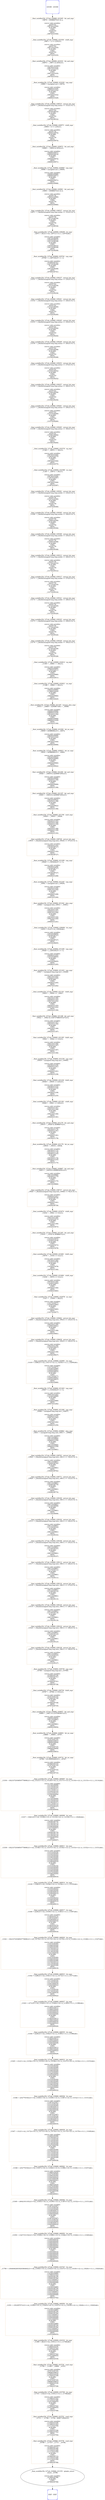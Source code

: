 digraph G {
0[color=blue,shape=Msquare,label="ENTRY - ENTRY"];
1[color=blue,shape=Msquare,label="EXIT - EXIT"];
2[color=burlywood,shape=box,label="__float_mule8m23b_127nih_430682_431045 - bit_and_expr\n_10874 = (8388607LLU) & a;\n\nsource code variables:\na(430752)\n_10874(431044)\nSCALARS:\nUSES:\na(430752)\nDEFS:\n_10874(431044)\n"];
3[color=burlywood,shape=box,label="__float_mule8m23b_127nih_430682_431036 - rshift_expr\n_10871 = a >> (23LLU);\n\nsource code variables:\na(430752)\n_10871(431035)\nSCALARS:\nUSES:\na(430752)\nDEFS:\n_10871(431035)\n"];
4[color=burlywood,shape=box,label="__float_mule8m23b_127nih_430682_431033 - bit_and_expr\n_10870 = _10871 & (255LLU);\n\nsource code variables:\n_10870(431032)\n_10871(431035)\nSCALARS:\nUSES:\n_10871(431035)\nDEFS:\n_10870(431032)\n"];
5[color=burlywood,shape=box,label="__float_mule8m23b_127nih_430682_431030 - nop_expr\n_10869 = (unsigned int) (_10870);\n\nsource code variables:\n_10869(431029)\n_10870(431032)\nSCALARS:\nUSES:\n_10870(431032)\nDEFS:\n_10869(431029)\n"];
6[color=burlywood,shape=box,label="__float_mule8m23b_127nih_430682_438533 - extract_bit_expr\n_12970 = (_Bool)(((unsigned long long int)(a) >> 31LLU) & 1);\n\nsource code variables:\na(430752)\n_12970(438532)\nSCALARS:\nUSES:\na(430752)\nDEFS:\n_12970(438532)\n"];
7[color=burlywood,shape=box,label="__float_mule8m23b_127nih_430682_430975 - rshift_expr\n_10850 = b >> (23LLU);\n\nsource code variables:\nb(430779)\n_10850(430974)\nSCALARS:\nUSES:\nb(430779)\nDEFS:\n_10850(430974)\n"];
8[color=burlywood,shape=box,label="__float_mule8m23b_127nih_430682_430972 - bit_and_expr\n_10849 = _10850 & (255LLU);\n\nsource code variables:\n_10849(430971)\n_10850(430974)\nSCALARS:\nUSES:\n_10850(430974)\nDEFS:\n_10849(430971)\n"];
9[color=burlywood,shape=box,label="__float_mule8m23b_127nih_430682_430969 - nop_expr\n_10848 = (unsigned int) (_10849);\n\nsource code variables:\n_10848(430968)\n_10849(430971)\nSCALARS:\nUSES:\n_10849(430971)\nDEFS:\n_10848(430968)\n"];
10[color=burlywood,shape=box,label="__float_mule8m23b_127nih_430682_430961 - bit_and_expr\n_10845 = (8388607LLU) & b;\n\nsource code variables:\nb(430779)\n_10845(430960)\nSCALARS:\nUSES:\nb(430779)\nDEFS:\n_10845(430960)\n"];
11[color=burlywood,shape=box,label="__float_mule8m23b_127nih_430682_438537 - extract_bit_expr\n_12971 = (_Bool)(((unsigned long long int)(b) >> 31LLU) & 1);\n\nsource code variables:\nb(430779)\n_12971(438536)\nSCALARS:\nUSES:\nb(430779)\nDEFS:\n_12971(438536)\n"];
12[color=burlywood,shape=box,label="__float_mule8m23b_127nih_430682_438209 - lut_expr\n_12873 = (6LLU>>(((_12971)<<1) | (_12970)))&1;\n\nsource code variables:\n_12873(438208)\n_12970(438532)\n_12971(438536)\nSCALARS:\nUSES:\n_12970(438532)\n_12971(438536)\nDEFS:\n_12873(438208)\n"];
13[color=burlywood,shape=box,label="__float_mule8m23b_127nih_430682_430742 - nop_expr\n_10769 = (_12873)%(1U << 1);\n\nsource code variables:\n_10769(430741)\n_12873(438208)\nSCALARS:\nUSES:\n_12873(438208)\nDEFS:\n_10769(430741)\n"];
14[color=burlywood,shape=box,label="__float_mule8m23b_127nih_430682_439237 - extract_bit_expr\n_13151 = (_Bool)(((unsigned long long int)(a) >> 23LLU) & 1);\n\nsource code variables:\na(430752)\n_13151(439236)\nSCALARS:\nUSES:\na(430752)\nDEFS:\n_13151(439236)\n"];
15[color=burlywood,shape=box,label="__float_mule8m23b_127nih_430682_439241 - extract_bit_expr\n_13152 = (_Bool)(((unsigned long long int)(a) >> 24LLU) & 1);\n\nsource code variables:\na(430752)\n_13152(439240)\nSCALARS:\nUSES:\na(430752)\nDEFS:\n_13152(439240)\n"];
16[color=burlywood,shape=box,label="__float_mule8m23b_127nih_430682_439245 - extract_bit_expr\n_13153 = (_Bool)(((unsigned long long int)(a) >> 25LLU) & 1);\n\nsource code variables:\na(430752)\n_13153(439244)\nSCALARS:\nUSES:\na(430752)\nDEFS:\n_13153(439244)\n"];
17[color=burlywood,shape=box,label="__float_mule8m23b_127nih_430682_439249 - extract_bit_expr\n_13154 = (_Bool)(((unsigned long long int)(a) >> 26LLU) & 1);\n\nsource code variables:\na(430752)\n_13154(439248)\nSCALARS:\nUSES:\na(430752)\nDEFS:\n_13154(439248)\n"];
18[color=burlywood,shape=box,label="__float_mule8m23b_127nih_430682_439253 - extract_bit_expr\n_13155 = (_Bool)(((unsigned long long int)(a) >> 27LLU) & 1);\n\nsource code variables:\na(430752)\n_13155(439252)\nSCALARS:\nUSES:\na(430752)\nDEFS:\n_13155(439252)\n"];
19[color=burlywood,shape=box,label="__float_mule8m23b_127nih_430682_439257 - extract_bit_expr\n_13156 = (_Bool)(((unsigned long long int)(a) >> 28LLU) & 1);\n\nsource code variables:\na(430752)\n_13156(439256)\nSCALARS:\nUSES:\na(430752)\nDEFS:\n_13156(439256)\n"];
20[color=burlywood,shape=box,label="__float_mule8m23b_127nih_430682_439261 - extract_bit_expr\n_13157 = (_Bool)(((unsigned long long int)(a) >> 29LLU) & 1);\n\nsource code variables:\na(430752)\n_13157(439260)\nSCALARS:\nUSES:\na(430752)\nDEFS:\n_13157(439260)\n"];
21[color=burlywood,shape=box,label="__float_mule8m23b_127nih_430682_439265 - extract_bit_expr\n_13158 = (_Bool)(((unsigned long long int)(a) >> 30LLU) & 1);\n\nsource code variables:\na(430752)\n_13158(439264)\nSCALARS:\nUSES:\na(430752)\nDEFS:\n_13158(439264)\n"];
22[color=burlywood,shape=box,label="__float_mule8m23b_127nih_430682_432576 - eq_expr\n_11383 = _10874 == (0LLU);\n\nsource code variables:\n_10874(431044)\n_11383(432575)\nSCALARS:\nUSES:\n_10874(431044)\nDEFS:\n_11383(432575)\n"];
23[color=burlywood,shape=box,label="__float_mule8m23b_127nih_430682_432588 - ne_expr\n_11387 = _10874 != (0LLU);\n\nsource code variables:\n_10874(431044)\n_11387(432587)\nSCALARS:\nUSES:\n_10874(431044)\nDEFS:\n_11387(432587)\n"];
24[color=burlywood,shape=box,label="__float_mule8m23b_127nih_430682_439301 - extract_bit_expr\n_13167 = (_Bool)(((unsigned long long int)(b) >> 23LLU) & 1);\n\nsource code variables:\nb(430779)\n_13167(439300)\nSCALARS:\nUSES:\nb(430779)\nDEFS:\n_13167(439300)\n"];
25[color=burlywood,shape=box,label="__float_mule8m23b_127nih_430682_439305 - extract_bit_expr\n_13168 = (_Bool)(((unsigned long long int)(b) >> 24LLU) & 1);\n\nsource code variables:\nb(430779)\n_13168(439304)\nSCALARS:\nUSES:\nb(430779)\nDEFS:\n_13168(439304)\n"];
26[color=burlywood,shape=box,label="__float_mule8m23b_127nih_430682_439309 - extract_bit_expr\n_13169 = (_Bool)(((unsigned long long int)(b) >> 25LLU) & 1);\n\nsource code variables:\nb(430779)\n_13169(439308)\nSCALARS:\nUSES:\nb(430779)\nDEFS:\n_13169(439308)\n"];
27[color=burlywood,shape=box,label="__float_mule8m23b_127nih_430682_439313 - extract_bit_expr\n_13170 = (_Bool)(((unsigned long long int)(b) >> 26LLU) & 1);\n\nsource code variables:\nb(430779)\n_13170(439312)\nSCALARS:\nUSES:\nb(430779)\nDEFS:\n_13170(439312)\n"];
28[color=burlywood,shape=box,label="__float_mule8m23b_127nih_430682_439317 - extract_bit_expr\n_13171 = (_Bool)(((unsigned long long int)(b) >> 27LLU) & 1);\n\nsource code variables:\nb(430779)\n_13171(439316)\nSCALARS:\nUSES:\nb(430779)\nDEFS:\n_13171(439316)\n"];
29[color=burlywood,shape=box,label="__float_mule8m23b_127nih_430682_439321 - extract_bit_expr\n_13172 = (_Bool)(((unsigned long long int)(b) >> 28LLU) & 1);\n\nsource code variables:\nb(430779)\n_13172(439320)\nSCALARS:\nUSES:\nb(430779)\nDEFS:\n_13172(439320)\n"];
30[color=burlywood,shape=box,label="__float_mule8m23b_127nih_430682_439325 - extract_bit_expr\n_13173 = (_Bool)(((unsigned long long int)(b) >> 29LLU) & 1);\n\nsource code variables:\nb(430779)\n_13173(439324)\nSCALARS:\nUSES:\nb(430779)\nDEFS:\n_13173(439324)\n"];
31[color=burlywood,shape=box,label="__float_mule8m23b_127nih_430682_439329 - extract_bit_expr\n_13174 = (_Bool)(((unsigned long long int)(b) >> 30LLU) & 1);\n\nsource code variables:\nb(430779)\n_13174(439328)\nSCALARS:\nUSES:\nb(430779)\nDEFS:\n_13174(439328)\n"];
32[color=burlywood,shape=box,label="__float_mule8m23b_127nih_430682_432612 - eq_expr\n_11395 = _10845 == (0LLU);\n\nsource code variables:\n_10845(430960)\n_11395(432611)\nSCALARS:\nUSES:\n_10845(430960)\nDEFS:\n_11395(432611)\n"];
33[color=burlywood,shape=box,label="__float_mule8m23b_127nih_430682_432621 - ne_expr\n_11398 = _10845 != (0LLU);\n\nsource code variables:\n_10845(430960)\n_11398(432620)\nSCALARS:\nUSES:\n_10845(430960)\nDEFS:\n_11398(432620)\n"];
34[color=burlywood,shape=box,label="__float_mule8m23b_127nih_430682_431165 - ternary_plus_expr\n_10914 = _10869 + 4294967169u + _10848;\n\nsource code variables:\n_10848(430968)\n_10869(431029)\n_10914(431164)\nSCALARS:\nUSES:\n_10848(430968)\n_10869(431029)\nDEFS:\n_10914(431164)\n"];
35[color=burlywood,shape=box,label="__float_mule8m23b_127nih_430682_431000 - bit_ior_expr\n_10859 = (8388608LLU) | _10874;\n\nsource code variables:\n_10859(430999)\n_10874(431044)\nSCALARS:\nUSES:\n_10874(431044)\nDEFS:\n_10859(430999)\n"];
36[color=burlywood,shape=box,label="__float_mule8m23b_127nih_430682_430923 - bit_ior_expr\n_10832 = (8388608LLU) | _10845;\n\nsource code variables:\n_10832(430922)\n_10845(430960)\nSCALARS:\nUSES:\n_10845(430960)\nDEFS:\n_10832(430922)\n"];
37[color=burlywood,shape=box,label="__float_mule8m23b_127nih_430682_431200 - bit_and_expr\n_10926 = _10859 & (4294967295LLU);\n\nsource code variables:\n_10859(430999)\n_10926(431199)\nSCALARS:\nUSES:\n_10859(430999)\nDEFS:\n_10926(431199)\n"];
38[color=burlywood,shape=box,label="__float_mule8m23b_127nih_430682_431197 - bit_and_expr\n_10925 = _10832 & (4294967295LLU);\n\nsource code variables:\n_10832(430922)\n_10925(431196)\nSCALARS:\nUSES:\n_10832(430922)\nDEFS:\n_10925(431196)\n"];
39[color=burlywood,shape=box,label="__float_mule8m23b_127nih_430682_431194 - mult_expr\n_10924 = _10925 * _10926;\n\nsource code variables:\n_10924(431193)\n_10925(431196)\n_10926(431199)\nSCALARS:\nUSES:\n_10925(431196)\n_10926(431199)\nDEFS:\n_10924(431193)\n"];
40[color=burlywood,shape=box,label="__float_mule8m23b_127nih_430682_438728 - extract_bit_expr\n_13018 = (_Bool)(((unsigned long long int)(_10924) >> 47LLU) & 1);\n\nsource code variables:\n_10924(431193)\n_13018(438727)\nSCALARS:\nUSES:\n_10924(431193)\nDEFS:\n_13018(438727)\n"];
41[color=burlywood,shape=box,label="__float_mule8m23b_127nih_430682_431209 - nop_expr\n_10929 = (_13018)%(1U << 1);\n\nsource code variables:\n_10929(431208)\n_13018(438727)\nSCALARS:\nUSES:\n_13018(438727)\nDEFS:\n_10929(431208)\n"];
42[color=burlywood,shape=box,label="__float_mule8m23b_127nih_430682_431245 - nop_expr\n_10941 = (unsigned int) (_10929);\n\nsource code variables:\n_10929(431208)\n_10941(431244)\nSCALARS:\nUSES:\n_10929(431208)\nDEFS:\n_10941(431244)\n"];
43[color=burlywood,shape=box,label="__float_mule8m23b_127nih_430682_431242 - plus_expr\n_10940 = (unsigned int)(_10914 + _10941);\n\nsource code variables:\n_10914(431164)\n_10940(431241)\n_10941(431244)\nSCALARS:\nUSES:\n_10914(431164)\n_10941(431244)\nDEFS:\n_10940(431241)\n"];
44[color=burlywood,shape=box,label="__float_mule8m23b_127nih_430682_438406 - lut_expr\n_12933 = (1LLU>>((_13018)))&1;\n\nsource code variables:\n_12933(438405)\n_13018(438727)\nSCALARS:\nUSES:\n_13018(438727)\nDEFS:\n_12933(438405)\n"];
45[color=burlywood,shape=box,label="__float_mule8m23b_127nih_430682_431206 - nop_expr\n_10928 = (_12933)%(1U << 1);\n\nsource code variables:\n_10928(431205)\n_12933(438405)\nSCALARS:\nUSES:\n_12933(438405)\nDEFS:\n_10928(431205)\n"];
46[color=burlywood,shape=box,label="__float_mule8m23b_127nih_430682_431203 - nop_expr\n_10927 = (unsigned long long int) (_10928);\n\nsource code variables:\n_10927(431202)\n_10928(431205)\nSCALARS:\nUSES:\n_10928(431205)\nDEFS:\n_10927(431202)\n"];
47[color=burlywood,shape=box,label="__float_mule8m23b_127nih_430682_431191 - lshift_expr\n_10923 = _10924 << _10927;\n\nsource code variables:\n_10923(431190)\n_10924(431193)\n_10927(431202)\nSCALARS:\nUSES:\n_10924(431193)\n_10927(431202)\nDEFS:\n_10923(431190)\n"];
48[color=burlywood,shape=box,label="__float_mule8m23b_127nih_430682_431188 - bit_and_expr\n_10922 = _10923 & (140737488355327LLU);\n\nsource code variables:\n_10922(431187)\n_10923(431190)\nSCALARS:\nUSES:\n_10923(431190)\nDEFS:\n_10922(431187)\n"];
49[color=burlywood,shape=box,label="__float_mule8m23b_127nih_430682_431185 - lshift_expr\n_10921 = _10922 << (1LLU);\n\nsource code variables:\n_10921(431184)\n_10922(431187)\nSCALARS:\nUSES:\n_10922(431187)\nDEFS:\n_10921(431184)\n"];
50[color=burlywood,shape=box,label="__float_mule8m23b_127nih_430682_431239 - nop_expr\n_10939 = (unsigned long long int) (_10940);\n\nsource code variables:\n_10939(431238)\n_10940(431241)\nSCALARS:\nUSES:\n_10940(431241)\nDEFS:\n_10939(431238)\n"];
51[color=burlywood,shape=box,label="__float_mule8m23b_127nih_430682_431236 - lshift_expr\n_10938 = _10939 << (23LLU);\n\nsource code variables:\n_10938(431235)\n_10939(431238)\nSCALARS:\nUSES:\n_10939(431238)\nDEFS:\n_10938(431235)\n"];
52[color=burlywood,shape=box,label="__float_mule8m23b_127nih_430682_431182 - rshift_expr\n_10920 = _10921 >> (25LLU);\n\nsource code variables:\n_10920(431181)\n_10921(431184)\nSCALARS:\nUSES:\n_10921(431184)\nDEFS:\n_10920(431181)\n"];
53[color=burlywood,shape=box,label="__float_mule8m23b_127nih_430682_431179 - bit_and_expr\n_10919 = _10920 & (8388607LLU);\n\nsource code variables:\n_10919(431178)\n_10920(431181)\nSCALARS:\nUSES:\n_10920(431181)\nDEFS:\n_10919(431178)\n"];
54[color=burlywood,shape=box,label="__float_mule8m23b_127nih_430682_431176 - bit_ior_expr\n_10918 = _10919 | _10938;\n\nsource code variables:\n_10918(431175)\n_10919(431178)\n_10938(431235)\nSCALARS:\nUSES:\n_10919(431178)\n_10938(431235)\nDEFS:\n_10918(431175)\n"];
55[color=burlywood,shape=box,label="__float_mule8m23b_127nih_430682_430867 - bit_and_expr\n_10813 = _10918 & (8589934591LLU);\n\nsource code variables:\n_10813(430866)\n_10918(431175)\nSCALARS:\nUSES:\n_10918(431175)\nDEFS:\n_10813(430866)\n"];
56[color=burlywood,shape=box,label="__float_mule8m23b_127nih_430682_438737 - extract_bit_expr\n_13020 = (_Bool)(((unsigned long long int)(_10940) >> 9LLU) & 1);\n\nsource code variables:\n_10940(431241)\n_13020(438736)\nSCALARS:\nUSES:\n_10940(431241)\nDEFS:\n_13020(438736)\n"];
57[color=burlywood,shape=box,label="__float_mule8m23b_127nih_430682_433474 - rshift_expr\n_11632 = _10921 >> (1LLU);\n\nsource code variables:\n_10921(431184)\n_11632(433473)\nSCALARS:\nUSES:\n_10921(431184)\nDEFS:\n_11632(433473)\n"];
58[color=burlywood,shape=box,label="__float_mule8m23b_127nih_430682_431345 - bit_and_expr\n_11634 = _11632 & (8388607LLU);\n\nsource code variables:\n_11632(433473)\n_11634(433478)\nSCALARS:\nUSES:\n_11632(433473)\nDEFS:\n_11634(433478)\n"];
59[color=burlywood,shape=box,label="__float_mule8m23b_127nih_430682_433481 - lshift_expr\n_10976 = _11634 << (1LLU);\n\nsource code variables:\n_10976(431344)\n_11634(433478)\nSCALARS:\nUSES:\n_11634(433478)\nDEFS:\n_10976(431344)\n"];
60[color=burlywood,shape=box,label="__float_mule8m23b_127nih_430682_433484 - rshift_expr\n_11636 = _10976 >> (1LLU);\n\nsource code variables:\n_10976(431344)\n_11636(433483)\nSCALARS:\nUSES:\n_10976(431344)\nDEFS:\n_11636(433483)\n"];
61[color=burlywood,shape=box,label="__float_mule8m23b_127nih_430682_432678 - ne_expr\n_11417 = _11636 != (0LLU);\n\nsource code variables:\n_11417(432677)\n_11636(433483)\nSCALARS:\nUSES:\n_11636(433483)\nDEFS:\n_11417(432677)\n"];
62[color=burlywood,shape=box,label="__float_mule8m23b_127nih_430682_439462 - extract_bit_expr\n_13209 = (_Bool)(((unsigned long long int)(_10923) >> 23LLU) & 1);\n\nsource code variables:\n_10923(431190)\n_13209(439461)\nSCALARS:\nUSES:\n_10923(431190)\nDEFS:\n_13209(439461)\n"];
63[color=burlywood,shape=box,label="__float_mule8m23b_127nih_430682_439638 - extract_bit_expr\n_13254 = (_Bool)(((unsigned long long int)(_10923) >> 24LLU) & 1);\n\nsource code variables:\n_10923(431190)\n_13254(439637)\nSCALARS:\nUSES:\n_10923(431190)\nDEFS:\n_13254(439637)\n"];
64[color=burlywood,shape=box,label="__float_mule8m23b_127nih_430682_432681 - lut_expr\n_11418 = (168LLU>>(((_11417)<<2) | ((_13254)<<1) | (_13209)))&1;\n\nsource code variables:\n_11417(432677)\n_11418(432680)\n_13209(439461)\n_13254(439637)\nSCALARS:\nUSES:\n_11417(432677)\n_13209(439461)\n_13254(439637)\nDEFS:\n_11418(432680)\n"];
65[color=burlywood,shape=box,label="__float_mule8m23b_127nih_430682_431263 - nop_expr\n_10947 = (_11418)%(1U << 1);\n\nsource code variables:\n_10947(431262)\n_11418(432680)\nSCALARS:\nUSES:\n_11418(432680)\nDEFS:\n_10947(431262)\n"];
66[color=burlywood,shape=box,label="__float_mule8m23b_127nih_430682_431260 - nop_expr\n_10946 = (unsigned long long int) (_10947);\n\nsource code variables:\n_10946(431259)\n_10947(431262)\nSCALARS:\nUSES:\n_10947(431262)\nDEFS:\n_10946(431259)\n"];
67[color=burlywood,shape=box,label="__float_mule8m23b_127nih_430682_430862 - plus_expr\n_10811 = (unsigned long long int)(_10813 + _10946);\n\nsource code variables:\n_10811(430861)\n_10813(430866)\n_10946(431259)\nSCALARS:\nUSES:\n_10813(430866)\n_10946(431259)\nDEFS:\n_10811(430861)\n"];
68[color=burlywood,shape=box,label="__float_mule8m23b_127nih_430682_438763 - extract_bit_expr\n_13026 = (_Bool)(((unsigned long long int)(_10811) >> 32LLU) & 1);\n\nsource code variables:\n_10811(430861)\n_13026(438762)\nSCALARS:\nUSES:\n_10811(430861)\nDEFS:\n_13026(438762)\n"];
69[color=burlywood,shape=box,label="__float_mule8m23b_127nih_430682_438771 - extract_bit_expr\n_13028 = (_Bool)(((unsigned long long int)(_10811) >> 31LLU) & 1);\n\nsource code variables:\n_10811(430861)\n_13028(438770)\nSCALARS:\nUSES:\n_10811(430861)\nDEFS:\n_13028(438770)\n"];
70[color=burlywood,shape=box,label="__float_mule8m23b_127nih_430682_439100 - extract_bit_expr\n_13114 = (_Bool)(((unsigned long long int)(_10811) >> 23LLU) & 1);\n\nsource code variables:\n_10811(430861)\n_13114(439099)\nSCALARS:\nUSES:\n_10811(430861)\nDEFS:\n_13114(439099)\n"];
71[color=burlywood,shape=box,label="__float_mule8m23b_127nih_430682_439104 - extract_bit_expr\n_13115 = (_Bool)(((unsigned long long int)(_10811) >> 24LLU) & 1);\n\nsource code variables:\n_10811(430861)\n_13115(439103)\nSCALARS:\nUSES:\n_10811(430861)\nDEFS:\n_13115(439103)\n"];
72[color=burlywood,shape=box,label="__float_mule8m23b_127nih_430682_439108 - extract_bit_expr\n_13116 = (_Bool)(((unsigned long long int)(_10811) >> 25LLU) & 1);\n\nsource code variables:\n_10811(430861)\n_13116(439107)\nSCALARS:\nUSES:\n_10811(430861)\nDEFS:\n_13116(439107)\n"];
73[color=burlywood,shape=box,label="__float_mule8m23b_127nih_430682_439112 - extract_bit_expr\n_13117 = (_Bool)(((unsigned long long int)(_10811) >> 26LLU) & 1);\n\nsource code variables:\n_10811(430861)\n_13117(439111)\nSCALARS:\nUSES:\n_10811(430861)\nDEFS:\n_13117(439111)\n"];
74[color=burlywood,shape=box,label="__float_mule8m23b_127nih_430682_439116 - extract_bit_expr\n_13118 = (_Bool)(((unsigned long long int)(_10811) >> 27LLU) & 1);\n\nsource code variables:\n_10811(430861)\n_13118(439115)\nSCALARS:\nUSES:\n_10811(430861)\nDEFS:\n_13118(439115)\n"];
75[color=burlywood,shape=box,label="__float_mule8m23b_127nih_430682_439120 - extract_bit_expr\n_13119 = (_Bool)(((unsigned long long int)(_10811) >> 28LLU) & 1);\n\nsource code variables:\n_10811(430861)\n_13119(439119)\nSCALARS:\nUSES:\n_10811(430861)\nDEFS:\n_13119(439119)\n"];
76[color=burlywood,shape=box,label="__float_mule8m23b_127nih_430682_439124 - extract_bit_expr\n_13120 = (_Bool)(((unsigned long long int)(_10811) >> 29LLU) & 1);\n\nsource code variables:\n_10811(430861)\n_13120(439123)\nSCALARS:\nUSES:\n_10811(430861)\nDEFS:\n_13120(439123)\n"];
77[color=burlywood,shape=box,label="__float_mule8m23b_127nih_430682_439128 - extract_bit_expr\n_13121 = (_Bool)(((unsigned long long int)(_10811) >> 30LLU) & 1);\n\nsource code variables:\n_10811(430861)\n_13121(439127)\nSCALARS:\nUSES:\n_10811(430861)\nDEFS:\n_13121(439127)\n"];
78[color=burlywood,shape=box,label="__float_mule8m23b_127nih_430682_430739 - nop_expr\n_10768 = (unsigned long long int) (_10769);\n\nsource code variables:\n_10768(430738)\n_10769(430741)\nSCALARS:\nUSES:\n_10769(430741)\nDEFS:\n_10768(430738)\n"];
79[color=burlywood,shape=box,label="__float_mule8m23b_127nih_430682_430736 - lshift_expr\n_10767 = _10768 << (31LLU);\n\nsource code variables:\n_10767(430735)\n_10768(430738)\nSCALARS:\nUSES:\n_10768(430738)\nDEFS:\n_10767(430735)\n"];
80[color=burlywood,shape=box,label="__float_mule8m23b_127nih_430682_430857 - bit_and_expr\n_10809 = _10811 & (2147483647LLU);\n\nsource code variables:\n_10809(430856)\n_10811(430861)\nSCALARS:\nUSES:\n_10811(430861)\nDEFS:\n_10809(430856)\n"];
81[color=burlywood,shape=box,label="__float_mule8m23b_127nih_430682_430854 - bit_ior_expr\n_10808 = _10809 | _10767;\n\nsource code variables:\n_10767(430735)\n_10808(430853)\n_10809(430856)\nSCALARS:\nUSES:\n_10767(430735)\n_10809(430856)\nDEFS:\n_10808(430853)\n"];
82[color=burlywood,shape=box,label="__float_mule8m23b_127nih_430682_430732 - bit_ior_expr\n_10766 = (2139095040LLU) | _10767;\n\nsource code variables:\n_10766(430733)\n_10767(430735)\nSCALARS:\nUSES:\n_10767(430735)\nDEFS:\n_10766(430733)\n"];
83[color=burlywood,shape=box,label="__float_mule8m23b_127nih_430682_440005 - lut_expr\n_13336 = (9223372036854775808LLU>>(((_13121)<<5) | ((_13120)<<4) | ((_13117)<<3) | ((_13116)<<2) | ((_13115)<<1) | (_13114)))&1;\n\nsource code variables:\n_13114(439099)\n_13115(439103)\n_13116(439107)\n_13117(439111)\n_13120(439123)\n_13121(439127)\n_13336(440004)\nSCALARS:\nUSES:\n_13114(439099)\n_13115(439103)\n_13116(439107)\n_13117(439111)\n_13120(439123)\n_13121(439127)\nDEFS:\n_13336(440004)\n"];
84[color=burlywood,shape=box,label="__float_mule8m23b_127nih_430682_440008 - lut_expr\n_13337 = (5461LLU>>(((_13336)<<3) | ((_13119)<<2) | ((_13118)<<1) | (_13028)))&1;\n\nsource code variables:\n_13028(438770)\n_13118(439115)\n_13119(439119)\n_13336(440004)\n_13337(440007)\nSCALARS:\nUSES:\n_13028(438770)\n_13118(439115)\n_13119(439119)\n_13336(440004)\nDEFS:\n_13337(440007)\n"];
85[color=burlywood,shape=box,label="__float_mule8m23b_127nih_430682_440011 - lut_expr\n_13338 = (9223372036854775808LLU>>(((_13158)<<5) | ((_13157)<<4) | ((_13154)<<3) | ((_13153)<<2) | ((_13152)<<1) | (_13151)))&1;\n\nsource code variables:\n_13151(439236)\n_13152(439240)\n_13153(439244)\n_13154(439248)\n_13157(439260)\n_13158(439264)\n_13338(440010)\nSCALARS:\nUSES:\n_13151(439236)\n_13152(439240)\n_13153(439244)\n_13154(439248)\n_13157(439260)\n_13158(439264)\nDEFS:\n_13338(440010)\n"];
86[color=burlywood,shape=box,label="__float_mule8m23b_127nih_430682_440014 - lut_expr\n_13339 = (128LLU>>(((_13338)<<2) | ((_13156)<<1) | (_13155)))&1;\n\nsource code variables:\n_13155(439252)\n_13156(439256)\n_13338(440010)\n_13339(440013)\nSCALARS:\nUSES:\n_13155(439252)\n_13156(439256)\n_13338(440010)\nDEFS:\n_13339(440013)\n"];
87[color=burlywood,shape=box,label="__float_mule8m23b_127nih_430682_440017 - lut_expr\n_13340 = (224LLU>>(((_13339)<<2) | ((_11383)<<1) | (_11387)))&1;\n\nsource code variables:\n_11383(432575)\n_11387(432587)\n_13339(440013)\n_13340(440016)\nSCALARS:\nUSES:\n_11383(432575)\n_11387(432587)\n_13339(440013)\nDEFS:\n_13340(440016)\n"];
88[color=burlywood,shape=box,label="__float_mule8m23b_127nih_430682_440020 - lut_expr\n_13341 = (9223372036854775808LLU>>(((_13174)<<5) | ((_13173)<<4) | ((_13170)<<3) | ((_13169)<<2) | ((_13168)<<1) | (_13167)))&1;\n\nsource code variables:\n_13167(439300)\n_13168(439304)\n_13169(439308)\n_13170(439312)\n_13173(439324)\n_13174(439328)\n_13341(440019)\nSCALARS:\nUSES:\n_13167(439300)\n_13168(439304)\n_13169(439308)\n_13170(439312)\n_13173(439324)\n_13174(439328)\nDEFS:\n_13341(440019)\n"];
89[color=burlywood,shape=box,label="__float_mule8m23b_127nih_430682_440023 - lut_expr\n_13342 = (128LLU>>(((_13341)<<2) | ((_13172)<<1) | (_13171)))&1;\n\nsource code variables:\n_13171(439316)\n_13172(439320)\n_13341(440019)\n_13342(440022)\nSCALARS:\nUSES:\n_13171(439316)\n_13172(439320)\n_13341(440019)\nDEFS:\n_13342(440022)\n"];
90[color=burlywood,shape=box,label="__float_mule8m23b_127nih_430682_440027 - lut_expr\n_13343 = (271LLU>>(((_13342)<<3) | ((_13340)<<2) | ((_11395)<<1) | (_11398)))&1;\n\nsource code variables:\n_11395(432611)\n_11398(432620)\n_13340(440016)\n_13342(440022)\n_13343(440026)\nSCALARS:\nUSES:\n_11395(432611)\n_11398(432620)\n_13340(440016)\n_13342(440022)\nDEFS:\n_13343(440026)\n"];
91[color=burlywood,shape=box,label="__float_mule8m23b_127nih_430682_440030 - lut_expr\n_13344 = (224LLU>>(((_13342)<<2) | ((_11395)<<1) | (_11398)))&1;\n\nsource code variables:\n_11395(432611)\n_11398(432620)\n_13342(440022)\n_13344(440029)\nSCALARS:\nUSES:\n_11395(432611)\n_11398(432620)\n_13342(440022)\nDEFS:\n_13344(440029)\n"];
92[color=burlywood,shape=box,label="__float_mule8m23b_127nih_430682_440033 - lut_expr\n_13345 = (1LLU>>(((_13156)<<5) | ((_13155)<<4) | ((_13158)<<3) | ((_13157)<<2) | ((_13154)<<1) | (_13153)))&1;\n\nsource code variables:\n_13153(439244)\n_13154(439248)\n_13155(439252)\n_13156(439256)\n_13157(439260)\n_13158(439264)\n_13345(440032)\nSCALARS:\nUSES:\n_13153(439244)\n_13154(439248)\n_13155(439252)\n_13156(439256)\n_13157(439260)\n_13158(439264)\nDEFS:\n_13345(440032)\n"];
93[color=burlywood,shape=box,label="__float_mule8m23b_127nih_430682_440036 - lut_expr\n_13346 = (252776192LLU>>(((_13345)<<4) | ((_13339)<<3) | ((_11387)<<2) | ((_13152)<<1) | (_13151)))&1;\n\nsource code variables:\n_11387(432587)\n_13151(439236)\n_13152(439240)\n_13339(440013)\n_13345(440032)\n_13346(440035)\nSCALARS:\nUSES:\n_11387(432587)\n_13151(439236)\n_13152(439240)\n_13339(440013)\n_13345(440032)\nDEFS:\n_13346(440035)\n"];
94[color=burlywood,shape=box,label="__float_mule8m23b_127nih_430682_440039 - lut_expr\n_13347 = (1LLU>>(((_13172)<<5) | ((_13171)<<4) | ((_13174)<<3) | ((_13173)<<2) | ((_13170)<<1) | (_13169)))&1;\n\nsource code variables:\n_13169(439308)\n_13170(439312)\n_13171(439316)\n_13172(439320)\n_13173(439324)\n_13174(439328)\n_13347(440038)\nSCALARS:\nUSES:\n_13169(439308)\n_13170(439312)\n_13171(439316)\n_13172(439320)\n_13173(439324)\n_13174(439328)\nDEFS:\n_13347(440038)\n"];
95[color=burlywood,shape=box,label="__float_mule8m23b_127nih_430682_440042 - lut_expr\n_13348 = (252776192LLU>>(((_13347)<<4) | ((_13342)<<3) | ((_11398)<<2) | ((_13168)<<1) | (_13167)))&1;\n\nsource code variables:\n_11398(432620)\n_13167(439300)\n_13168(439304)\n_13342(440022)\n_13347(440038)\n_13348(440041)\nSCALARS:\nUSES:\n_11398(432620)\n_13167(439300)\n_13168(439304)\n_13342(440022)\n_13347(440038)\nDEFS:\n_13348(440041)\n"];
96[color=burlywood,shape=box,label="__float_mule8m23b_127nih_430682_440046 - lut_expr\n_13349 = (4042191103LLU>>(((_13345)<<4) | ((_13339)<<3) | ((_11387)<<2) | ((_13152)<<1) | (_13151)))&1;\n\nsource code variables:\n_11387(432587)\n_13151(439236)\n_13152(439240)\n_13339(440013)\n_13345(440032)\n_13349(440045)\nSCALARS:\nUSES:\n_11387(432587)\n_13151(439236)\n_13152(439240)\n_13339(440013)\n_13345(440032)\nDEFS:\n_13349(440045)\n"];
97[color=burlywood,shape=box,label="__float_mule8m23b_127nih_430682_440050 - lut_expr\n_13350 = (1427151152LLU>>(((_13349)<<4) | ((_13348)<<3) | ((_13346)<<2) | ((_13344)<<1) | (_13340)))&1;\n\nsource code variables:\n_13340(440016)\n_13344(440029)\n_13346(440035)\n_13348(440041)\n_13349(440045)\n_13350(440049)\nSCALARS:\nUSES:\n_13340(440016)\n_13344(440029)\n_13346(440035)\n_13348(440041)\n_13349(440045)\nDEFS:\n_13350(440049)\n"];
98[color=burlywood,shape=box,label="__float_mule8m23b_127nih_430682_433743 - lut_expr\n_11708 = (18446462603026366464LLU>>(((_13350)<<5) | ((_13343)<<4) | ((_13337)<<3) | ((_11418)<<2) | ((_13026)<<1) | (_13020)))&1;\n\nsource code variables:\n_11418(432680)\n_11708(433742)\n_13020(438736)\n_13026(438762)\n_13337(440007)\n_13343(440026)\n_13350(440049)\nSCALARS:\nUSES:\n_11418(432680)\n_13020(438736)\n_13026(438762)\n_13337(440007)\n_13343(440026)\n_13350(440049)\nDEFS:\n_11708(433742)\n"];
99[color=burlywood,shape=box,label="__float_mule8m23b_127nih_430682_440056 - lut_expr\n_13351 = (352387071LLU>>(((_13350)<<5) | ((_13343)<<4) | ((_13337)<<3) | ((_11418)<<2) | ((_13026)<<1) | (_13020)))&1;\n\nsource code variables:\n_11418(432680)\n_13020(438736)\n_13026(438762)\n_13337(440007)\n_13343(440026)\n_13350(440049)\n_13351(440055)\nSCALARS:\nUSES:\n_11418(432680)\n_13020(438736)\n_13026(438762)\n_13337(440007)\n_13343(440026)\n_13350(440049)\nDEFS:\n_13351(440055)\n"];
100[color=burlywood,shape=box,label="__float_mule8m23b_127nih_430682_432535 - lut_expr\n_11369 = (8LLU>>(((_13351)<<1) | (_11708)))&1;\n\nsource code variables:\n_11369(432534)\n_11708(433742)\n_13351(440055)\nSCALARS:\nUSES:\n_11708(433742)\n_13351(440055)\nDEFS:\n_11369(432534)\n"];
101[color=burlywood,shape=box,label="__float_mule8m23b_127nih_430682_433730 - cond_expr\n_11704 = _11369 ? _10808 : _10767;\n\nsource code variables:\n_10767(430735)\n_10808(430853)\n_11369(432534)\n_11704(433728)\nSCALARS:\nUSES:\n_10767(430735)\n_10808(430853)\n_11369(432534)\nDEFS:\n_11704(433728)\n"];
102[color=burlywood,shape=box,label="__float_mule8m23b_127nih_430682_433749 - lut_expr\n_11710 = (14LLU>>(((_13351)<<1) | (_11708)))&1;\n\nsource code variables:\n_11708(433742)\n_11710(433748)\n_13351(440055)\nSCALARS:\nUSES:\n_11708(433742)\n_13351(440055)\nDEFS:\n_11710(433748)\n"];
103[color=burlywood,shape=box,label="__float_mule8m23b_127nih_430682_433752 - cond_expr\n_11711 = _11708 ? _11704 : 4290772992LLU;\n\nsource code variables:\n_11704(433728)\n_11708(433742)\n_11711(433750)\nSCALARS:\nUSES:\n_11704(433728)\n_11708(433742)\nDEFS:\n_11711(433750)\n"];
104[color=burlywood,shape=box,label="__float_mule8m23b_127nih_430682_433778 - cond_expr\n_10789 = _11710 ? _11711 : _10766;\n\nsource code variables:\n_10766(430733)\n_10789(430798)\n_11710(433748)\n_11711(433750)\nSCALARS:\nUSES:\n_10766(430733)\n_11710(433748)\n_11711(433750)\nDEFS:\n_10789(430798)\n"];
105[shape=ellipse,label="__float_mule8m23b_127nih_430682_431355 - gimple_return\nreturn _10789;\n\nsource code variables:\n_10789(430798)\nSCALARS:\nUSES:\n_10789(430798)\n"];
0->2 [fontcolor=red3,label=""];
2->3 [fontcolor=red3,label=""];
3->4 [fontcolor=red3,label=""];
4->5 [fontcolor=red3,label=""];
5->6 [fontcolor=red3,label=""];
6->7 [fontcolor=red3,label=""];
7->8 [fontcolor=red3,label=""];
8->9 [fontcolor=red3,label=""];
9->10 [fontcolor=red3,label=""];
10->11 [fontcolor=red3,label=""];
11->12 [fontcolor=red3,label=""];
12->13 [fontcolor=red3,label=""];
13->14 [fontcolor=red3,label=""];
14->15 [fontcolor=red3,label=""];
15->16 [fontcolor=red3,label=""];
16->17 [fontcolor=red3,label=""];
17->18 [fontcolor=red3,label=""];
18->19 [fontcolor=red3,label=""];
19->20 [fontcolor=red3,label=""];
20->21 [fontcolor=red3,label=""];
21->22 [fontcolor=red3,label=""];
22->23 [fontcolor=red3,label=""];
23->24 [fontcolor=red3,label=""];
24->25 [fontcolor=red3,label=""];
25->26 [fontcolor=red3,label=""];
26->27 [fontcolor=red3,label=""];
27->28 [fontcolor=red3,label=""];
28->29 [fontcolor=red3,label=""];
29->30 [fontcolor=red3,label=""];
30->31 [fontcolor=red3,label=""];
31->32 [fontcolor=red3,label=""];
32->33 [fontcolor=red3,label=""];
33->34 [fontcolor=red3,label=""];
34->35 [fontcolor=red3,label=""];
35->36 [fontcolor=red3,label=""];
36->37 [fontcolor=red3,label=""];
37->38 [fontcolor=red3,label=""];
38->39 [fontcolor=red3,label=""];
39->40 [fontcolor=red3,label=""];
40->41 [fontcolor=red3,label=""];
41->42 [fontcolor=red3,label=""];
42->43 [fontcolor=red3,label=""];
43->44 [fontcolor=red3,label=""];
44->45 [fontcolor=red3,label=""];
45->46 [fontcolor=red3,label=""];
46->47 [fontcolor=red3,label=""];
47->48 [fontcolor=red3,label=""];
48->49 [fontcolor=red3,label=""];
49->50 [fontcolor=red3,label=""];
50->51 [fontcolor=red3,label=""];
51->52 [fontcolor=red3,label=""];
52->53 [fontcolor=red3,label=""];
53->54 [fontcolor=red3,label=""];
54->55 [fontcolor=red3,label=""];
55->56 [fontcolor=red3,label=""];
56->57 [fontcolor=red3,label=""];
57->58 [fontcolor=red3,label=""];
58->59 [fontcolor=red3,label=""];
59->60 [fontcolor=red3,label=""];
60->61 [fontcolor=red3,label=""];
61->62 [fontcolor=red3,label=""];
62->63 [fontcolor=red3,label=""];
63->64 [fontcolor=red3,label=""];
64->65 [fontcolor=red3,label=""];
65->66 [fontcolor=red3,label=""];
66->67 [fontcolor=red3,label=""];
67->68 [fontcolor=red3,label=""];
68->69 [fontcolor=red3,label=""];
69->70 [fontcolor=red3,label=""];
70->71 [fontcolor=red3,label=""];
71->72 [fontcolor=red3,label=""];
72->73 [fontcolor=red3,label=""];
73->74 [fontcolor=red3,label=""];
74->75 [fontcolor=red3,label=""];
75->76 [fontcolor=red3,label=""];
76->77 [fontcolor=red3,label=""];
77->78 [fontcolor=red3,label=""];
78->79 [fontcolor=red3,label=""];
79->80 [fontcolor=red3,label=""];
80->81 [fontcolor=red3,label=""];
81->82 [fontcolor=red3,label=""];
82->83 [fontcolor=red3,label=""];
83->84 [fontcolor=red3,label=""];
84->85 [fontcolor=red3,label=""];
85->86 [fontcolor=red3,label=""];
86->87 [fontcolor=red3,label=""];
87->88 [fontcolor=red3,label=""];
88->89 [fontcolor=red3,label=""];
89->90 [fontcolor=red3,label=""];
90->91 [fontcolor=red3,label=""];
91->92 [fontcolor=red3,label=""];
92->93 [fontcolor=red3,label=""];
93->94 [fontcolor=red3,label=""];
94->95 [fontcolor=red3,label=""];
95->96 [fontcolor=red3,label=""];
96->97 [fontcolor=red3,label=""];
97->98 [fontcolor=red3,label=""];
98->99 [fontcolor=red3,label=""];
99->100 [fontcolor=red3,label=""];
100->101 [fontcolor=red3,label=""];
101->102 [fontcolor=red3,label=""];
102->103 [fontcolor=red3,label=""];
103->104 [fontcolor=red3,label=""];
104->105 [fontcolor=red3,label=""];
105->1 [fontcolor=red3,label=""];
}
